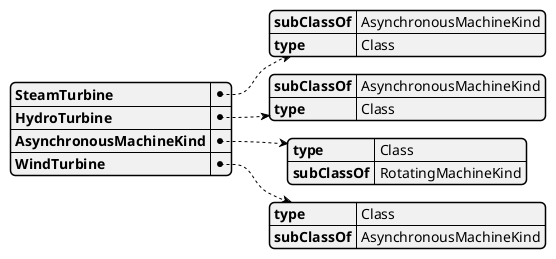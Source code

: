 @startjson
{
  "SteamTurbine": {
    "subClassOf": 
      "AsynchronousMachineKind"
    ,
    "type": 
      "Class"
    
  },
  "HydroTurbine": {
    "subClassOf": 
      "AsynchronousMachineKind"
    ,
    "type": 
      "Class"
    
  },
  "AsynchronousMachineKind": {
    "type": 
      "Class"
    ,
    "subClassOf": 
      "RotatingMachineKind"
    
  },
  "WindTurbine": {
    "type": 
      "Class"
    ,
    "subClassOf": 
      "AsynchronousMachineKind"
    
  }
}
@endjson